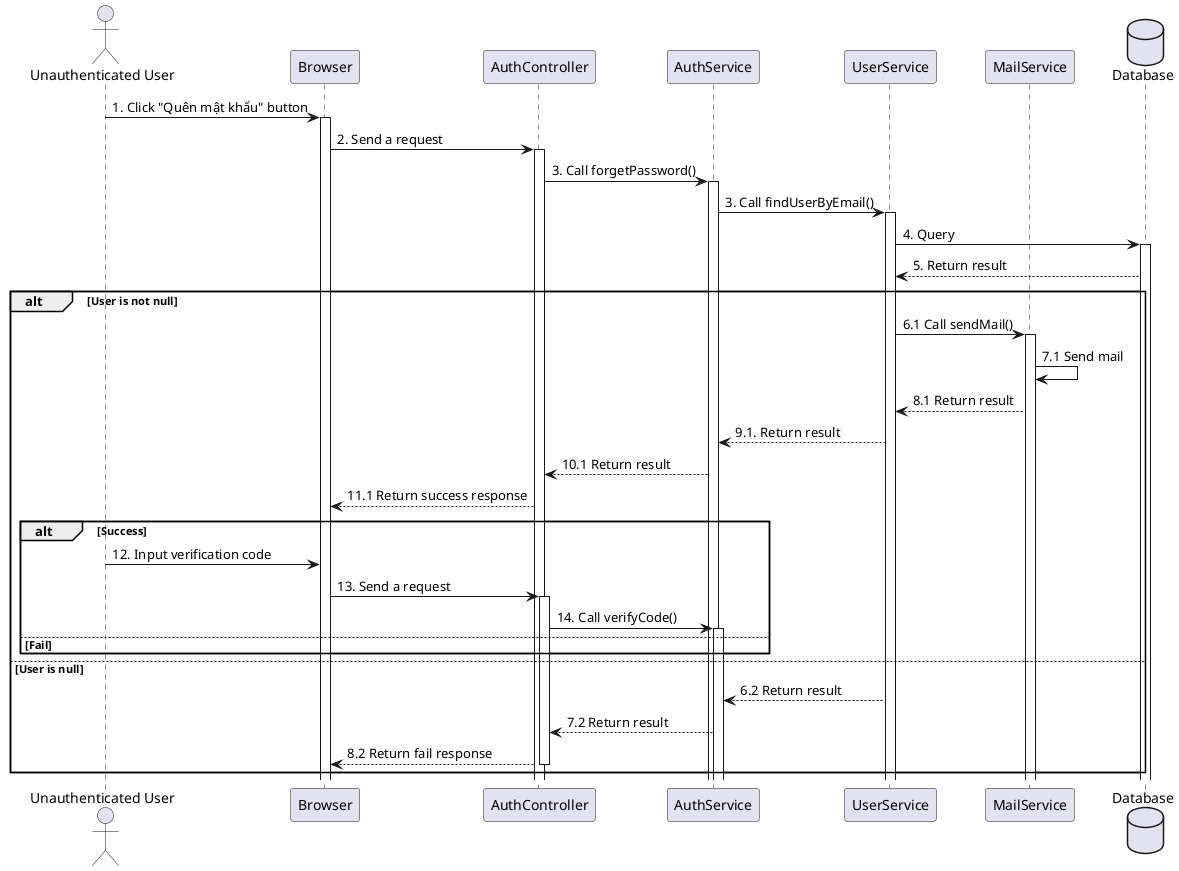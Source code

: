 @startuml

actor "Unauthenticated User" as Guest

participant Browser as a
participant AuthController as b
participant AuthService as c
participant UserService as d
participant MailService as e
database Database as f

Guest -> a++: 1. Click "Quên mật khẩu" button
a -> b++ : 2. Send a request
b -> c++: 3. Call forgetPassword()
c -> d++: 3. Call findUserByEmail()
d -> f++: 4. Query
f --> d: 5. Return result
alt User is not null
    d -> e++: 6.1 Call sendMail()
    e -> e: 7.1 Send mail
    e --> d: 8.1 Return result
    d --> c: 9.1. Return result
    c --> b: 10.1 Return result
    b --> a: 11.1 Return success response
    alt Success
        Guest -> a: 12. Input verification code
        a -> b++: 13. Send a request
        b -> c++: 14. Call verifyCode()
        
    else Fail
    end
else User is null
    d --> c: 6.2 Return result
    c --> b: 7.2 Return result
    b --> a--: 8.2 Return fail response
    
end
@enduml